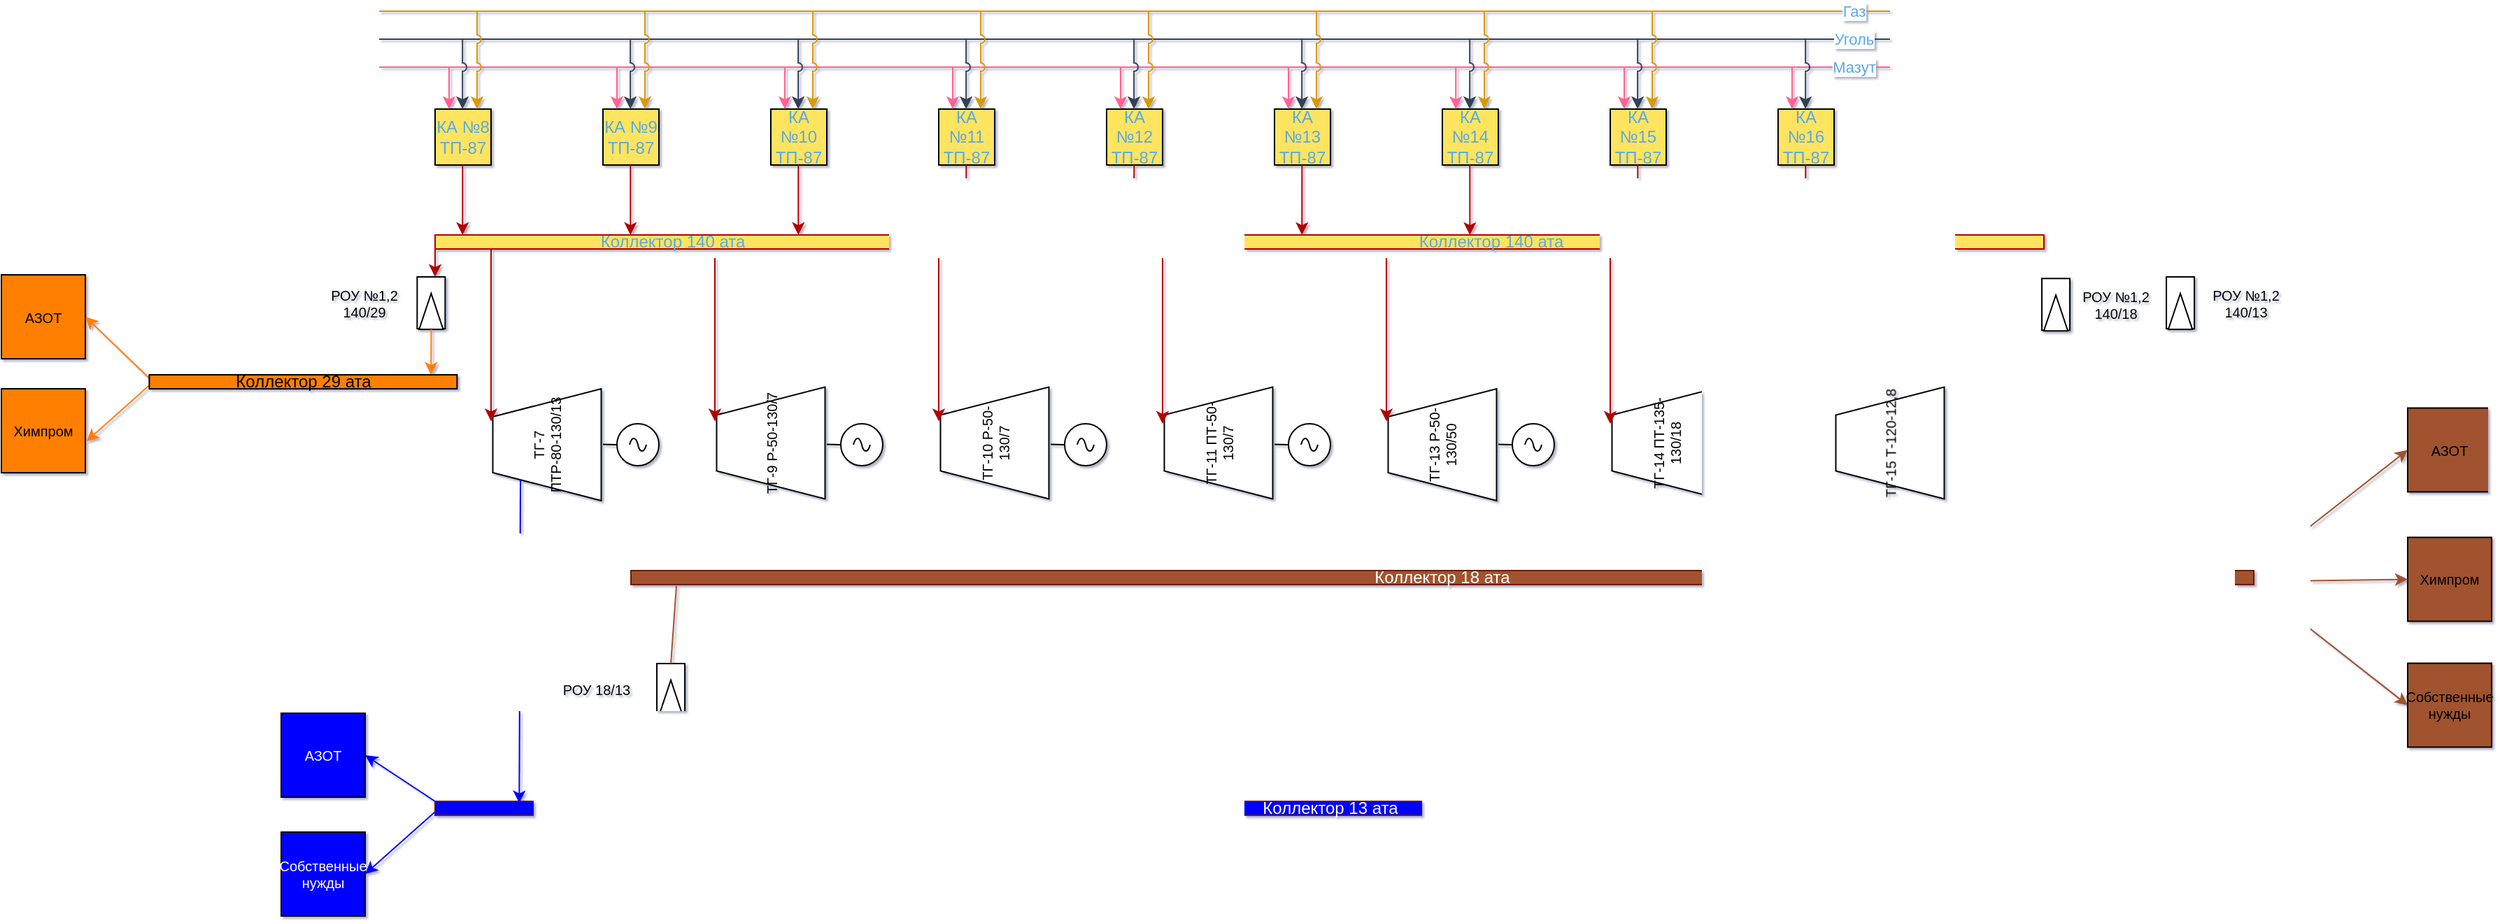 <mxfile version="20.5.3" type="github">
  <diagram name="Турбины" id="c7558073-3199-34d8-9f00-42111426c3f3">
    <mxGraphModel dx="1639" dy="454" grid="1" gridSize="10" guides="1" tooltips="1" connect="1" arrows="1" fold="1" page="1" pageScale="1" pageWidth="826" pageHeight="1169" math="0" shadow="1">
      <root>
        <mxCell id="0" />
        <mxCell id="1" parent="0" />
        <mxCell id="tL17GhLCMj96Ze86oTwv-2" value="КА №8 ТП-87" style="whiteSpace=wrap;html=1;aspect=fixed;rounded=0;fillColor=#FFE45E;strokeColor=#000000;fontColor=#5AA9E6;" parent="1" vertex="1">
          <mxGeometry x="-40" y="80" width="40" height="40" as="geometry" />
        </mxCell>
        <mxCell id="tL17GhLCMj96Ze86oTwv-3" value="КА №9 ТП-87" style="whiteSpace=wrap;html=1;aspect=fixed;rounded=0;fillColor=#FFE45E;strokeColor=#000000;fontColor=#5AA9E6;" parent="1" vertex="1">
          <mxGeometry x="80" y="80" width="40" height="40" as="geometry" />
        </mxCell>
        <mxCell id="tL17GhLCMj96Ze86oTwv-4" value="КА №10 ТП-87" style="whiteSpace=wrap;html=1;aspect=fixed;rounded=0;fillColor=#FFE45E;strokeColor=#000000;fontColor=#5AA9E6;" parent="1" vertex="1">
          <mxGeometry x="200" y="80" width="40" height="40" as="geometry" />
        </mxCell>
        <mxCell id="tL17GhLCMj96Ze86oTwv-5" value="КА №11 ТП-87" style="whiteSpace=wrap;html=1;aspect=fixed;rounded=0;fillColor=#FFE45E;strokeColor=#000000;fontColor=#5AA9E6;" parent="1" vertex="1">
          <mxGeometry x="320" y="80" width="40" height="40" as="geometry" />
        </mxCell>
        <mxCell id="tL17GhLCMj96Ze86oTwv-6" value="КА №12 ТП-87" style="whiteSpace=wrap;html=1;aspect=fixed;rounded=0;fillColor=#FFE45E;strokeColor=#000000;fontColor=#5AA9E6;" parent="1" vertex="1">
          <mxGeometry x="440" y="80" width="40" height="40" as="geometry" />
        </mxCell>
        <mxCell id="tL17GhLCMj96Ze86oTwv-7" value="КА №13 ТП-87" style="whiteSpace=wrap;html=1;aspect=fixed;rounded=0;fillColor=#FFE45E;strokeColor=#000000;fontColor=#5AA9E6;" parent="1" vertex="1">
          <mxGeometry x="560" y="80" width="40" height="40" as="geometry" />
        </mxCell>
        <mxCell id="tL17GhLCMj96Ze86oTwv-8" value="КА №14 ТП-87" style="whiteSpace=wrap;html=1;aspect=fixed;rounded=0;fillColor=#FFE45E;strokeColor=#000000;fontColor=#5AA9E6;" parent="1" vertex="1">
          <mxGeometry x="680" y="80" width="40" height="40" as="geometry" />
        </mxCell>
        <mxCell id="tL17GhLCMj96Ze86oTwv-9" value="КА №15 ТП-87" style="whiteSpace=wrap;html=1;aspect=fixed;rounded=0;fillColor=#FFE45E;strokeColor=#000000;fontColor=#5AA9E6;" parent="1" vertex="1">
          <mxGeometry x="800" y="80" width="40" height="40" as="geometry" />
        </mxCell>
        <mxCell id="tL17GhLCMj96Ze86oTwv-10" value="КА №16 ТП-87" style="whiteSpace=wrap;html=1;aspect=fixed;rounded=0;fillColor=#FFE45E;strokeColor=#000000;fontColor=#5AA9E6;" parent="1" vertex="1">
          <mxGeometry x="920" y="80" width="40" height="40" as="geometry" />
        </mxCell>
        <mxCell id="tL17GhLCMj96Ze86oTwv-11" value="Коллектор 140 ата" style="rounded=0;whiteSpace=wrap;html=1;strokeColor=#B20000;fillColor=#FFE45E;fontColor=#5AA9E6;" parent="1" vertex="1">
          <mxGeometry x="-40" y="170" width="340" height="10" as="geometry" />
        </mxCell>
        <mxCell id="tL17GhLCMj96Ze86oTwv-12" value="Коллектор 140 ата" style="rounded=0;whiteSpace=wrap;html=1;strokeColor=#B20000;fillColor=#FFE45E;fontColor=#5AA9E6;" parent="1" vertex="1">
          <mxGeometry x="320" y="170" width="790" height="10" as="geometry" />
        </mxCell>
        <mxCell id="tL17GhLCMj96Ze86oTwv-13" value="" style="triangle;whiteSpace=wrap;html=1;strokeColor=#B20000;rounded=0;fillColor=#FFE45E;fontColor=#5AA9E6;" parent="1" vertex="1">
          <mxGeometry x="300" y="170" width="10" height="10" as="geometry" />
        </mxCell>
        <mxCell id="tL17GhLCMj96Ze86oTwv-14" value="" style="triangle;whiteSpace=wrap;html=1;rotation=-180;strokeColor=#B20000;rounded=0;fillColor=#FFE45E;fontColor=#5AA9E6;" parent="1" vertex="1">
          <mxGeometry x="310" y="170" width="10" height="10" as="geometry" />
        </mxCell>
        <mxCell id="tL17GhLCMj96Ze86oTwv-17" value="" style="endArrow=classic;html=1;rounded=0;fillColor=#e51400;strokeColor=#B20000;fontColor=#5AA9E6;" parent="1" edge="1">
          <mxGeometry width="50" height="50" relative="1" as="geometry">
            <mxPoint x="-20.34" y="120" as="sourcePoint" />
            <mxPoint x="-20.34" y="170.0" as="targetPoint" />
          </mxGeometry>
        </mxCell>
        <mxCell id="tL17GhLCMj96Ze86oTwv-18" value="" style="endArrow=classic;html=1;rounded=0;strokeColor=#B20000;fontColor=#5AA9E6;fillColor=#e51400;" parent="1" edge="1">
          <mxGeometry width="50" height="50" relative="1" as="geometry">
            <mxPoint x="99.66" y="120" as="sourcePoint" />
            <mxPoint x="99.66" y="170.0" as="targetPoint" />
          </mxGeometry>
        </mxCell>
        <mxCell id="tL17GhLCMj96Ze86oTwv-19" value="" style="endArrow=classic;html=1;rounded=0;fillColor=#e51400;strokeColor=#B20000;fontColor=#5AA9E6;" parent="1" edge="1">
          <mxGeometry width="50" height="50" relative="1" as="geometry">
            <mxPoint x="219.66" y="120" as="sourcePoint" />
            <mxPoint x="219.66" y="170.0" as="targetPoint" />
          </mxGeometry>
        </mxCell>
        <mxCell id="tL17GhLCMj96Ze86oTwv-20" value="" style="endArrow=classic;html=1;rounded=0;strokeColor=#B20000;fontColor=#5AA9E6;fillColor=#e51400;" parent="1" edge="1">
          <mxGeometry width="50" height="50" relative="1" as="geometry">
            <mxPoint x="339.66" y="120" as="sourcePoint" />
            <mxPoint x="339.66" y="170.0" as="targetPoint" />
          </mxGeometry>
        </mxCell>
        <mxCell id="tL17GhLCMj96Ze86oTwv-21" value="" style="endArrow=classic;html=1;rounded=0;strokeColor=#B20000;fontColor=#5AA9E6;fillColor=#e51400;" parent="1" edge="1">
          <mxGeometry width="50" height="50" relative="1" as="geometry">
            <mxPoint x="459.66" y="120" as="sourcePoint" />
            <mxPoint x="459.66" y="170.0" as="targetPoint" />
          </mxGeometry>
        </mxCell>
        <mxCell id="tL17GhLCMj96Ze86oTwv-22" value="" style="endArrow=classic;html=1;rounded=0;fillColor=#e51400;strokeColor=#B20000;fontColor=#5AA9E6;" parent="1" edge="1">
          <mxGeometry width="50" height="50" relative="1" as="geometry">
            <mxPoint x="579.66" y="120" as="sourcePoint" />
            <mxPoint x="579.66" y="170.0" as="targetPoint" />
          </mxGeometry>
        </mxCell>
        <mxCell id="tL17GhLCMj96Ze86oTwv-23" value="" style="endArrow=classic;html=1;rounded=0;strokeColor=#B20000;fontColor=#5AA9E6;fillColor=#e51400;" parent="1" edge="1">
          <mxGeometry width="50" height="50" relative="1" as="geometry">
            <mxPoint x="699.66" y="120" as="sourcePoint" />
            <mxPoint x="699.66" y="170.0" as="targetPoint" />
          </mxGeometry>
        </mxCell>
        <mxCell id="tL17GhLCMj96Ze86oTwv-24" value="" style="endArrow=classic;html=1;rounded=0;strokeColor=#B20000;fontColor=#5AA9E6;fillColor=#e51400;" parent="1" edge="1">
          <mxGeometry width="50" height="50" relative="1" as="geometry">
            <mxPoint x="819.66" y="120" as="sourcePoint" />
            <mxPoint x="819.66" y="170.0" as="targetPoint" />
          </mxGeometry>
        </mxCell>
        <mxCell id="tL17GhLCMj96Ze86oTwv-25" value="" style="endArrow=classic;html=1;rounded=0;strokeColor=#B20000;fontColor=#5AA9E6;fillColor=#e51400;" parent="1" edge="1">
          <mxGeometry width="50" height="50" relative="1" as="geometry">
            <mxPoint x="939.66" y="120" as="sourcePoint" />
            <mxPoint x="939.66" y="170.0" as="targetPoint" />
          </mxGeometry>
        </mxCell>
        <mxCell id="tL17GhLCMj96Ze86oTwv-26" value="" style="endArrow=none;html=1;rounded=0;strokeColor=#FF6392;fillColor=#FFE45E;fontColor=#5AA9E6;" parent="1" edge="1">
          <mxGeometry width="50" height="50" relative="1" as="geometry">
            <mxPoint x="-80" y="50" as="sourcePoint" />
            <mxPoint x="1000" y="50" as="targetPoint" />
          </mxGeometry>
        </mxCell>
        <mxCell id="tL17GhLCMj96Ze86oTwv-27" value="Мазут" style="edgeLabel;html=1;align=center;verticalAlign=middle;resizable=0;points=[];rounded=0;fontColor=#5AA9E6;" parent="tL17GhLCMj96Ze86oTwv-26" vertex="1" connectable="0">
          <mxGeometry x="0.897" relative="1" as="geometry">
            <mxPoint x="29" as="offset" />
          </mxGeometry>
        </mxCell>
        <mxCell id="tL17GhLCMj96Ze86oTwv-29" value="" style="endArrow=none;html=1;rounded=0;strokeColor=#314354;fillColor=#647687;fontColor=#5AA9E6;" parent="1" edge="1">
          <mxGeometry width="50" height="50" relative="1" as="geometry">
            <mxPoint x="-80" y="30" as="sourcePoint" />
            <mxPoint x="1000" y="30" as="targetPoint" />
          </mxGeometry>
        </mxCell>
        <mxCell id="tL17GhLCMj96Ze86oTwv-30" value="Уголь" style="edgeLabel;html=1;align=center;verticalAlign=middle;resizable=0;points=[];rounded=0;fontColor=#5AA9E6;" parent="tL17GhLCMj96Ze86oTwv-29" vertex="1" connectable="0">
          <mxGeometry x="0.897" relative="1" as="geometry">
            <mxPoint x="29" as="offset" />
          </mxGeometry>
        </mxCell>
        <mxCell id="tL17GhLCMj96Ze86oTwv-31" value="" style="endArrow=none;html=1;rounded=0;strokeColor=#D79B00;fillColor=#ffe6cc;fontColor=#5AA9E6;" parent="1" edge="1">
          <mxGeometry width="50" height="50" relative="1" as="geometry">
            <mxPoint x="-80" y="10" as="sourcePoint" />
            <mxPoint x="1000" y="10" as="targetPoint" />
          </mxGeometry>
        </mxCell>
        <mxCell id="tL17GhLCMj96Ze86oTwv-32" value="Газ" style="edgeLabel;html=1;align=center;verticalAlign=middle;resizable=0;points=[];rounded=0;fontColor=#5AA9E6;" parent="tL17GhLCMj96Ze86oTwv-31" vertex="1" connectable="0">
          <mxGeometry x="0.897" relative="1" as="geometry">
            <mxPoint x="29" as="offset" />
          </mxGeometry>
        </mxCell>
        <mxCell id="tL17GhLCMj96Ze86oTwv-34" value="" style="endArrow=classic;html=1;rounded=0;strokeColor=#FF6392;fontColor=#5AA9E6;fillColor=#FFE45E;" parent="1" edge="1">
          <mxGeometry width="50" height="50" relative="1" as="geometry">
            <mxPoint x="-30" y="50" as="sourcePoint" />
            <mxPoint x="-30" y="80" as="targetPoint" />
          </mxGeometry>
        </mxCell>
        <mxCell id="tL17GhLCMj96Ze86oTwv-35" value="" style="endArrow=classic;html=1;rounded=0;strokeColor=#FF6392;fontColor=#5AA9E6;fillColor=#FFE45E;" parent="1" edge="1">
          <mxGeometry width="50" height="50" relative="1" as="geometry">
            <mxPoint x="90" y="50" as="sourcePoint" />
            <mxPoint x="90" y="80" as="targetPoint" />
          </mxGeometry>
        </mxCell>
        <mxCell id="tL17GhLCMj96Ze86oTwv-36" value="" style="endArrow=classic;html=1;rounded=0;strokeColor=#FF6392;fontColor=#5AA9E6;fillColor=#FFE45E;" parent="1" edge="1">
          <mxGeometry width="50" height="50" relative="1" as="geometry">
            <mxPoint x="210" y="50" as="sourcePoint" />
            <mxPoint x="210" y="80" as="targetPoint" />
          </mxGeometry>
        </mxCell>
        <mxCell id="tL17GhLCMj96Ze86oTwv-37" value="" style="endArrow=classic;html=1;rounded=0;strokeColor=#FF6392;fontColor=#5AA9E6;fillColor=#FFE45E;" parent="1" edge="1">
          <mxGeometry width="50" height="50" relative="1" as="geometry">
            <mxPoint x="330" y="50" as="sourcePoint" />
            <mxPoint x="330" y="80" as="targetPoint" />
          </mxGeometry>
        </mxCell>
        <mxCell id="tL17GhLCMj96Ze86oTwv-38" value="" style="endArrow=classic;html=1;rounded=0;strokeColor=#FF6392;fontColor=#5AA9E6;fillColor=#FFE45E;" parent="1" edge="1">
          <mxGeometry width="50" height="50" relative="1" as="geometry">
            <mxPoint x="450" y="50" as="sourcePoint" />
            <mxPoint x="450" y="80" as="targetPoint" />
          </mxGeometry>
        </mxCell>
        <mxCell id="tL17GhLCMj96Ze86oTwv-39" value="" style="endArrow=classic;html=1;rounded=0;strokeColor=#FF6392;fontColor=#5AA9E6;fillColor=#FFE45E;" parent="1" edge="1">
          <mxGeometry width="50" height="50" relative="1" as="geometry">
            <mxPoint x="570" y="50" as="sourcePoint" />
            <mxPoint x="570" y="80" as="targetPoint" />
          </mxGeometry>
        </mxCell>
        <mxCell id="tL17GhLCMj96Ze86oTwv-40" value="" style="endArrow=classic;html=1;rounded=0;strokeColor=#FF6392;fontColor=#5AA9E6;fillColor=#FFE45E;" parent="1" edge="1">
          <mxGeometry width="50" height="50" relative="1" as="geometry">
            <mxPoint x="689.58" y="50" as="sourcePoint" />
            <mxPoint x="689.58" y="80" as="targetPoint" />
          </mxGeometry>
        </mxCell>
        <mxCell id="tL17GhLCMj96Ze86oTwv-41" value="" style="endArrow=classic;html=1;rounded=0;strokeColor=#FF6392;fontColor=#5AA9E6;fillColor=#FFE45E;" parent="1" edge="1">
          <mxGeometry width="50" height="50" relative="1" as="geometry">
            <mxPoint x="810" y="50" as="sourcePoint" />
            <mxPoint x="810" y="80" as="targetPoint" />
          </mxGeometry>
        </mxCell>
        <mxCell id="tL17GhLCMj96Ze86oTwv-42" value="" style="endArrow=classic;html=1;rounded=0;strokeColor=#FF6392;fontColor=#5AA9E6;fillColor=#FFE45E;" parent="1" edge="1">
          <mxGeometry width="50" height="50" relative="1" as="geometry">
            <mxPoint x="930" y="50" as="sourcePoint" />
            <mxPoint x="930" y="80" as="targetPoint" />
          </mxGeometry>
        </mxCell>
        <mxCell id="tL17GhLCMj96Ze86oTwv-43" value="" style="endArrow=classic;html=1;rounded=0;strokeColor=#314354;fontColor=#5AA9E6;fillColor=#FFE45E;shadow=0;jumpStyle=arc;" parent="1" edge="1">
          <mxGeometry width="50" height="50" relative="1" as="geometry">
            <mxPoint x="-20.42" y="30" as="sourcePoint" />
            <mxPoint x="-20.42" y="80" as="targetPoint" />
          </mxGeometry>
        </mxCell>
        <mxCell id="tL17GhLCMj96Ze86oTwv-44" value="" style="endArrow=classic;html=1;rounded=0;strokeColor=#314354;fontColor=#5AA9E6;fillColor=#FFE45E;jumpStyle=arc;" parent="1" edge="1">
          <mxGeometry width="50" height="50" relative="1" as="geometry">
            <mxPoint x="99.58" y="30" as="sourcePoint" />
            <mxPoint x="99.58" y="80" as="targetPoint" />
          </mxGeometry>
        </mxCell>
        <mxCell id="tL17GhLCMj96Ze86oTwv-45" value="" style="endArrow=classic;html=1;rounded=0;strokeColor=#314354;fontColor=#5AA9E6;fillColor=#FFE45E;jumpStyle=arc;" parent="1" edge="1">
          <mxGeometry width="50" height="50" relative="1" as="geometry">
            <mxPoint x="219.58" y="30" as="sourcePoint" />
            <mxPoint x="219.58" y="80" as="targetPoint" />
          </mxGeometry>
        </mxCell>
        <mxCell id="tL17GhLCMj96Ze86oTwv-46" value="" style="endArrow=classic;html=1;rounded=0;strokeColor=#314354;fontColor=#5AA9E6;fillColor=#FFE45E;jumpStyle=arc;" parent="1" edge="1">
          <mxGeometry width="50" height="50" relative="1" as="geometry">
            <mxPoint x="339.58" y="30" as="sourcePoint" />
            <mxPoint x="339.58" y="80" as="targetPoint" />
          </mxGeometry>
        </mxCell>
        <mxCell id="tL17GhLCMj96Ze86oTwv-47" value="" style="endArrow=classic;html=1;rounded=0;strokeColor=#314354;fontColor=#5AA9E6;fillColor=#FFE45E;jumpStyle=arc;" parent="1" edge="1">
          <mxGeometry width="50" height="50" relative="1" as="geometry">
            <mxPoint x="459.58" y="30" as="sourcePoint" />
            <mxPoint x="459.58" y="80" as="targetPoint" />
          </mxGeometry>
        </mxCell>
        <mxCell id="tL17GhLCMj96Ze86oTwv-48" value="" style="endArrow=classic;html=1;rounded=0;strokeColor=#314354;fontColor=#5AA9E6;fillColor=#FFE45E;jumpStyle=arc;" parent="1" edge="1">
          <mxGeometry width="50" height="50" relative="1" as="geometry">
            <mxPoint x="579.58" y="30" as="sourcePoint" />
            <mxPoint x="579.58" y="80" as="targetPoint" />
          </mxGeometry>
        </mxCell>
        <mxCell id="tL17GhLCMj96Ze86oTwv-49" value="" style="endArrow=classic;html=1;rounded=0;strokeColor=#314354;fontColor=#5AA9E6;fillColor=#FFE45E;jumpStyle=arc;" parent="1" edge="1">
          <mxGeometry width="50" height="50" relative="1" as="geometry">
            <mxPoint x="699.58" y="30" as="sourcePoint" />
            <mxPoint x="699.58" y="80" as="targetPoint" />
          </mxGeometry>
        </mxCell>
        <mxCell id="tL17GhLCMj96Ze86oTwv-50" value="" style="endArrow=classic;html=1;rounded=0;strokeColor=#314354;fontColor=#5AA9E6;fillColor=#FFE45E;jumpStyle=arc;" parent="1" edge="1">
          <mxGeometry width="50" height="50" relative="1" as="geometry">
            <mxPoint x="819.58" y="30" as="sourcePoint" />
            <mxPoint x="819.58" y="80" as="targetPoint" />
          </mxGeometry>
        </mxCell>
        <mxCell id="tL17GhLCMj96Ze86oTwv-51" value="" style="endArrow=classic;html=1;rounded=0;strokeColor=#314354;fontColor=#5AA9E6;fillColor=#FFE45E;jumpStyle=arc;" parent="1" edge="1">
          <mxGeometry width="50" height="50" relative="1" as="geometry">
            <mxPoint x="939.58" y="30" as="sourcePoint" />
            <mxPoint x="939.58" y="80" as="targetPoint" />
          </mxGeometry>
        </mxCell>
        <mxCell id="tL17GhLCMj96Ze86oTwv-52" value="" style="endArrow=classic;html=1;rounded=0;strokeColor=#D79B00;fontColor=#5AA9E6;fillColor=#FFE45E;jumpStyle=arc;" parent="1" edge="1">
          <mxGeometry width="50" height="50" relative="1" as="geometry">
            <mxPoint x="-10" y="10" as="sourcePoint" />
            <mxPoint x="-10.0" y="80" as="targetPoint" />
          </mxGeometry>
        </mxCell>
        <mxCell id="tL17GhLCMj96Ze86oTwv-53" value="" style="endArrow=classic;html=1;rounded=0;strokeColor=#D79B00;fontColor=#5AA9E6;fillColor=#FFE45E;jumpStyle=arc;" parent="1" edge="1">
          <mxGeometry width="50" height="50" relative="1" as="geometry">
            <mxPoint x="110" y="10" as="sourcePoint" />
            <mxPoint x="110" y="80" as="targetPoint" />
          </mxGeometry>
        </mxCell>
        <mxCell id="tL17GhLCMj96Ze86oTwv-54" value="" style="endArrow=classic;html=1;rounded=0;strokeColor=#D79B00;fontColor=#5AA9E6;fillColor=#FFE45E;jumpStyle=arc;" parent="1" edge="1">
          <mxGeometry width="50" height="50" relative="1" as="geometry">
            <mxPoint x="230" y="10" as="sourcePoint" />
            <mxPoint x="230" y="80" as="targetPoint" />
          </mxGeometry>
        </mxCell>
        <mxCell id="tL17GhLCMj96Ze86oTwv-55" value="" style="endArrow=classic;html=1;rounded=0;strokeColor=#D79B00;fontColor=#5AA9E6;fillColor=#FFE45E;jumpStyle=arc;" parent="1" edge="1">
          <mxGeometry width="50" height="50" relative="1" as="geometry">
            <mxPoint x="350" y="10" as="sourcePoint" />
            <mxPoint x="350" y="80" as="targetPoint" />
          </mxGeometry>
        </mxCell>
        <mxCell id="tL17GhLCMj96Ze86oTwv-56" value="" style="endArrow=classic;html=1;rounded=0;strokeColor=#D79B00;fontColor=#5AA9E6;fillColor=#FFE45E;jumpStyle=arc;" parent="1" edge="1">
          <mxGeometry width="50" height="50" relative="1" as="geometry">
            <mxPoint x="470" y="10" as="sourcePoint" />
            <mxPoint x="470" y="80" as="targetPoint" />
          </mxGeometry>
        </mxCell>
        <mxCell id="tL17GhLCMj96Ze86oTwv-57" value="" style="endArrow=classic;html=1;rounded=0;strokeColor=#D79B00;fontColor=#5AA9E6;fillColor=#FFE45E;jumpStyle=arc;" parent="1" edge="1">
          <mxGeometry width="50" height="50" relative="1" as="geometry">
            <mxPoint x="590" y="10" as="sourcePoint" />
            <mxPoint x="590" y="80" as="targetPoint" />
          </mxGeometry>
        </mxCell>
        <mxCell id="tL17GhLCMj96Ze86oTwv-58" value="" style="endArrow=classic;html=1;rounded=0;strokeColor=#D79B00;fontColor=#5AA9E6;fillColor=#FFE45E;jumpStyle=arc;" parent="1" edge="1">
          <mxGeometry width="50" height="50" relative="1" as="geometry">
            <mxPoint x="710" y="10" as="sourcePoint" />
            <mxPoint x="710" y="80" as="targetPoint" />
          </mxGeometry>
        </mxCell>
        <mxCell id="tL17GhLCMj96Ze86oTwv-59" value="" style="endArrow=classic;html=1;rounded=0;strokeColor=#D79B00;fontColor=#5AA9E6;fillColor=#FFE45E;jumpStyle=arc;" parent="1" edge="1">
          <mxGeometry width="50" height="50" relative="1" as="geometry">
            <mxPoint x="830" y="10" as="sourcePoint" />
            <mxPoint x="830" y="80" as="targetPoint" />
          </mxGeometry>
        </mxCell>
        <mxCell id="tL17GhLCMj96Ze86oTwv-68" value="" style="rounded=0;whiteSpace=wrap;html=1;strokeColor=#000000;fontColor=#5AA9E6;fillColor=#FFFFFF;rotation=-90;" parent="1" vertex="1">
          <mxGeometry x="-61.33" y="208.52" width="37.04" height="20" as="geometry" />
        </mxCell>
        <mxCell id="tL17GhLCMj96Ze86oTwv-69" value="" style="triangle;whiteSpace=wrap;html=1;strokeColor=#000000;fontColor=#5AA9E6;fillColor=#FFFFFF;rotation=-90;" parent="1" vertex="1">
          <mxGeometry x="-55.62" y="216.09" width="25.62" height="17.18" as="geometry" />
        </mxCell>
        <mxCell id="tL17GhLCMj96Ze86oTwv-70" value="РОУ №1,2&lt;br style=&quot;font-size: 10px;&quot;&gt;140/29" style="text;html=1;align=center;verticalAlign=middle;resizable=0;points=[];autosize=1;strokeColor=none;fillColor=none;fontColor=#000000;fontSize=10;" parent="1" vertex="1">
          <mxGeometry x="-125.62" y="198.52" width="70" height="40" as="geometry" />
        </mxCell>
        <mxCell id="tL17GhLCMj96Ze86oTwv-73" value="" style="endArrow=classic;html=1;rounded=0;shadow=0;strokeColor=#FF8000;fontSize=10;fontColor=#000000;fillColor=#FFE45E;jumpStyle=arc;exitX=0;exitY=0.5;exitDx=0;exitDy=0;" parent="1" source="tL17GhLCMj96Ze86oTwv-69" edge="1">
          <mxGeometry width="50" height="50" relative="1" as="geometry">
            <mxPoint x="-42.66" y="240" as="sourcePoint" />
            <mxPoint x="-42.85" y="270" as="targetPoint" />
          </mxGeometry>
        </mxCell>
        <mxCell id="tL17GhLCMj96Ze86oTwv-150" style="edgeStyle=none;rounded=0;jumpStyle=arc;jumpSize=6;orthogonalLoop=1;jettySize=auto;html=1;exitX=0;exitY=0.25;exitDx=0;exitDy=0;entryX=1;entryY=0.5;entryDx=0;entryDy=0;shadow=0;strokeColor=#FF8000;strokeWidth=1;fontSize=10;fontColor=#000000;endSize=6;fillColor=#FFE45E;" parent="1" source="tL17GhLCMj96Ze86oTwv-74" target="tL17GhLCMj96Ze86oTwv-81" edge="1">
          <mxGeometry relative="1" as="geometry" />
        </mxCell>
        <mxCell id="tL17GhLCMj96Ze86oTwv-151" style="edgeStyle=none;rounded=0;jumpStyle=arc;jumpSize=6;orthogonalLoop=1;jettySize=auto;html=1;exitX=0;exitY=0.75;exitDx=0;exitDy=0;entryX=1.013;entryY=0.627;entryDx=0;entryDy=0;entryPerimeter=0;shadow=0;strokeColor=#FF8000;strokeWidth=1;fontSize=10;fontColor=#000000;endSize=6;fillColor=#FFE45E;" parent="1" source="tL17GhLCMj96Ze86oTwv-74" target="tL17GhLCMj96Ze86oTwv-82" edge="1">
          <mxGeometry relative="1" as="geometry" />
        </mxCell>
        <mxCell id="tL17GhLCMj96Ze86oTwv-74" value="Коллектор 29 ата" style="rounded=0;whiteSpace=wrap;html=1;strokeColor=#000000;fillColor=#FF8000;fontColor=#000000;" parent="1" vertex="1">
          <mxGeometry x="-244.29" y="270" width="220" height="10" as="geometry" />
        </mxCell>
        <mxCell id="tL17GhLCMj96Ze86oTwv-81" value="АЗОТ" style="whiteSpace=wrap;html=1;aspect=fixed;strokeColor=#000000;fontSize=10;fontColor=#000000;fillColor=#FF8000;" parent="1" vertex="1">
          <mxGeometry x="-350" y="198.52" width="60" height="60" as="geometry" />
        </mxCell>
        <mxCell id="tL17GhLCMj96Ze86oTwv-82" value="Химпром" style="whiteSpace=wrap;html=1;aspect=fixed;strokeColor=#000000;fontSize=10;fontColor=#000000;fillColor=#FF8000;" parent="1" vertex="1">
          <mxGeometry x="-350" y="280" width="60" height="60" as="geometry" />
        </mxCell>
        <mxCell id="tL17GhLCMj96Ze86oTwv-92" value="" style="rounded=0;whiteSpace=wrap;html=1;strokeColor=#000000;fontColor=#5AA9E6;fillColor=#FFFFFF;rotation=-90;" parent="1" vertex="1">
          <mxGeometry x="1189" y="208.52" width="37.04" height="20" as="geometry" />
        </mxCell>
        <mxCell id="tL17GhLCMj96Ze86oTwv-93" value="" style="triangle;whiteSpace=wrap;html=1;strokeColor=#000000;fontColor=#5AA9E6;fillColor=#FFFFFF;rotation=-90;" parent="1" vertex="1">
          <mxGeometry x="1194.71" y="216.09" width="25.62" height="17.18" as="geometry" />
        </mxCell>
        <mxCell id="tL17GhLCMj96Ze86oTwv-94" value="РОУ №1,2&lt;br style=&quot;font-size: 10px;&quot;&gt;140/13" style="text;html=1;align=center;verticalAlign=middle;resizable=0;points=[];autosize=1;strokeColor=none;fillColor=none;fontColor=#000000;fontSize=10;" parent="1" vertex="1">
          <mxGeometry x="1219" y="198.52" width="70" height="40" as="geometry" />
        </mxCell>
        <mxCell id="tL17GhLCMj96Ze86oTwv-95" value="" style="rounded=0;whiteSpace=wrap;html=1;strokeColor=#000000;fontColor=#5AA9E6;fillColor=#FFFFFF;rotation=-90;" parent="1" vertex="1">
          <mxGeometry x="1100" y="209.67" width="37.04" height="20" as="geometry" />
        </mxCell>
        <mxCell id="tL17GhLCMj96Ze86oTwv-96" value="" style="triangle;whiteSpace=wrap;html=1;strokeColor=#000000;fontColor=#5AA9E6;fillColor=#FFFFFF;rotation=-90;" parent="1" vertex="1">
          <mxGeometry x="1105.71" y="217.24" width="25.62" height="17.18" as="geometry" />
        </mxCell>
        <mxCell id="tL17GhLCMj96Ze86oTwv-97" value="РОУ №1,2&lt;br style=&quot;font-size: 10px;&quot;&gt;140/18" style="text;html=1;align=center;verticalAlign=middle;resizable=0;points=[];autosize=1;strokeColor=none;fillColor=none;fontColor=#000000;fontSize=10;" parent="1" vertex="1">
          <mxGeometry x="1125.71" y="199.67" width="70" height="40" as="geometry" />
        </mxCell>
        <mxCell id="tL17GhLCMj96Ze86oTwv-114" value="ТГ-15 Т-120-12,8" style="shape=trapezoid;perimeter=trapezoidPerimeter;whiteSpace=wrap;html=1;fixedSize=1;strokeColor=#000000;fontSize=10;fontColor=#000000;fillColor=#FFFFFF;rotation=-90;" parent="1" vertex="1">
          <mxGeometry x="960" y="280" width="80" height="77.5" as="geometry" />
        </mxCell>
        <mxCell id="tL17GhLCMj96Ze86oTwv-117" value="ТГ-7&lt;br style=&quot;font-size: 10px;&quot;&gt;ПТР-80-130/13" style="shape=trapezoid;perimeter=trapezoidPerimeter;fixedSize=1;strokeColor=#000000;fontSize=10;fontColor=#000000;fillColor=#FFFFFF;rotation=-90;labelPosition=center;verticalLabelPosition=middle;align=center;verticalAlign=middle;direction=east;labelBackgroundColor=none;labelBorderColor=none;whiteSpace=wrap;html=1;horizontal=1;" parent="1" vertex="1">
          <mxGeometry y="281.25" width="80" height="77.5" as="geometry" />
        </mxCell>
        <mxCell id="tL17GhLCMj96Ze86oTwv-118" value="ТГ-9 Р-50-130/7" style="shape=trapezoid;perimeter=trapezoidPerimeter;whiteSpace=wrap;html=1;fixedSize=1;strokeColor=#000000;fontSize=10;fontColor=#000000;fillColor=#FFFFFF;rotation=-90;" parent="1" vertex="1">
          <mxGeometry x="160" y="280" width="80" height="77.5" as="geometry" />
        </mxCell>
        <mxCell id="tL17GhLCMj96Ze86oTwv-119" value="ТГ-10 Р-50-130/7" style="shape=trapezoid;perimeter=trapezoidPerimeter;whiteSpace=wrap;html=1;fixedSize=1;strokeColor=#000000;fontSize=10;fontColor=#000000;fillColor=#FFFFFF;rotation=-90;" parent="1" vertex="1">
          <mxGeometry x="320" y="280" width="80" height="77.5" as="geometry" />
        </mxCell>
        <mxCell id="tL17GhLCMj96Ze86oTwv-120" value="ТГ-11 ПТ-50-130/7" style="shape=trapezoid;perimeter=trapezoidPerimeter;whiteSpace=wrap;html=1;fixedSize=1;strokeColor=#000000;fontSize=10;fontColor=#000000;fillColor=#FFFFFF;rotation=-90;" parent="1" vertex="1">
          <mxGeometry x="480" y="280" width="80" height="77.5" as="geometry" />
        </mxCell>
        <mxCell id="tL17GhLCMj96Ze86oTwv-121" value="ТГ-13 Р-50-130/50" style="shape=trapezoid;perimeter=trapezoidPerimeter;whiteSpace=wrap;html=1;fixedSize=1;strokeColor=#000000;fontSize=10;fontColor=#000000;fillColor=#FFFFFF;rotation=-90;" parent="1" vertex="1">
          <mxGeometry x="640" y="281.25" width="80" height="77.5" as="geometry" />
        </mxCell>
        <mxCell id="tL17GhLCMj96Ze86oTwv-122" value="ТГ-14 ПТ-135-130/18" style="shape=trapezoid;perimeter=trapezoidPerimeter;whiteSpace=wrap;html=1;fixedSize=1;strokeColor=#000000;fontSize=10;fontColor=#000000;fillColor=#FFFFFF;rotation=-90;" parent="1" vertex="1">
          <mxGeometry x="800" y="280" width="80" height="77.5" as="geometry" />
        </mxCell>
        <mxCell id="tL17GhLCMj96Ze86oTwv-124" value="" style="endArrow=none;html=1;rounded=0;shadow=0;strokeColor=#000000;strokeWidth=1;fontSize=10;fontColor=#000000;endSize=6;fillColor=#FFE45E;jumpStyle=arc;jumpSize=6;" parent="1" edge="1">
          <mxGeometry width="50" height="50" relative="1" as="geometry">
            <mxPoint x="80" y="319.76" as="sourcePoint" />
            <mxPoint x="90" y="320" as="targetPoint" />
          </mxGeometry>
        </mxCell>
        <mxCell id="tL17GhLCMj96Ze86oTwv-125" value="" style="pointerEvents=1;verticalLabelPosition=bottom;shadow=0;dashed=0;align=center;html=1;verticalAlign=top;shape=mxgraph.electrical.signal_sources.source;aspect=fixed;points=[[0.5,0,0],[1,0.5,0],[0.5,1,0],[0,0.5,0]];elSignalType=ac;strokeColor=#000000;fontSize=10;fontColor=#000000;fillColor=#FFFFFF;" parent="1" vertex="1">
          <mxGeometry x="90" y="305" width="30" height="30" as="geometry" />
        </mxCell>
        <mxCell id="tL17GhLCMj96Ze86oTwv-126" value="" style="endArrow=none;html=1;rounded=0;shadow=0;strokeColor=#000000;strokeWidth=1;fontSize=10;fontColor=#000000;endSize=6;fillColor=#FFE45E;jumpStyle=arc;jumpSize=6;" parent="1" edge="1">
          <mxGeometry width="50" height="50" relative="1" as="geometry">
            <mxPoint x="240" y="319.76" as="sourcePoint" />
            <mxPoint x="250" y="320" as="targetPoint" />
          </mxGeometry>
        </mxCell>
        <mxCell id="tL17GhLCMj96Ze86oTwv-127" value="" style="pointerEvents=1;verticalLabelPosition=bottom;shadow=0;dashed=0;align=center;html=1;verticalAlign=top;shape=mxgraph.electrical.signal_sources.source;aspect=fixed;points=[[0.5,0,0],[1,0.5,0],[0.5,1,0],[0,0.5,0]];elSignalType=ac;strokeColor=#000000;fontSize=10;fontColor=#000000;fillColor=#FFFFFF;" parent="1" vertex="1">
          <mxGeometry x="250" y="305" width="30" height="30" as="geometry" />
        </mxCell>
        <mxCell id="tL17GhLCMj96Ze86oTwv-128" value="" style="endArrow=none;html=1;rounded=0;shadow=0;strokeColor=#000000;strokeWidth=1;fontSize=10;fontColor=#000000;endSize=6;fillColor=#FFE45E;jumpStyle=arc;jumpSize=6;" parent="1" edge="1">
          <mxGeometry width="50" height="50" relative="1" as="geometry">
            <mxPoint x="400" y="319.76" as="sourcePoint" />
            <mxPoint x="410" y="320" as="targetPoint" />
          </mxGeometry>
        </mxCell>
        <mxCell id="tL17GhLCMj96Ze86oTwv-129" value="" style="pointerEvents=1;verticalLabelPosition=bottom;shadow=0;dashed=0;align=center;html=1;verticalAlign=top;shape=mxgraph.electrical.signal_sources.source;aspect=fixed;points=[[0.5,0,0],[1,0.5,0],[0.5,1,0],[0,0.5,0]];elSignalType=ac;strokeColor=#000000;fontSize=10;fontColor=#000000;fillColor=#FFFFFF;" parent="1" vertex="1">
          <mxGeometry x="410" y="305" width="30" height="30" as="geometry" />
        </mxCell>
        <mxCell id="tL17GhLCMj96Ze86oTwv-130" value="" style="endArrow=none;html=1;rounded=0;shadow=0;strokeColor=#000000;strokeWidth=1;fontSize=10;fontColor=#000000;endSize=6;fillColor=#FFE45E;jumpStyle=arc;jumpSize=6;" parent="1" edge="1">
          <mxGeometry width="50" height="50" relative="1" as="geometry">
            <mxPoint x="560" y="319.76" as="sourcePoint" />
            <mxPoint x="570" y="320" as="targetPoint" />
          </mxGeometry>
        </mxCell>
        <mxCell id="tL17GhLCMj96Ze86oTwv-131" value="" style="pointerEvents=1;verticalLabelPosition=bottom;shadow=0;dashed=0;align=center;html=1;verticalAlign=top;shape=mxgraph.electrical.signal_sources.source;aspect=fixed;points=[[0.5,0,0],[1,0.5,0],[0.5,1,0],[0,0.5,0]];elSignalType=ac;strokeColor=#000000;fontSize=10;fontColor=#000000;fillColor=#FFFFFF;" parent="1" vertex="1">
          <mxGeometry x="570" y="305" width="30" height="30" as="geometry" />
        </mxCell>
        <mxCell id="tL17GhLCMj96Ze86oTwv-132" value="" style="endArrow=none;html=1;rounded=0;shadow=0;strokeColor=#000000;strokeWidth=1;fontSize=10;fontColor=#000000;endSize=6;fillColor=#FFE45E;jumpStyle=arc;jumpSize=6;" parent="1" edge="1">
          <mxGeometry width="50" height="50" relative="1" as="geometry">
            <mxPoint x="720" y="319.76" as="sourcePoint" />
            <mxPoint x="730" y="320" as="targetPoint" />
          </mxGeometry>
        </mxCell>
        <mxCell id="tL17GhLCMj96Ze86oTwv-133" value="" style="pointerEvents=1;verticalLabelPosition=bottom;shadow=0;dashed=0;align=center;html=1;verticalAlign=top;shape=mxgraph.electrical.signal_sources.source;aspect=fixed;points=[[0.5,0,0],[1,0.5,0],[0.5,1,0],[0,0.5,0]];elSignalType=ac;strokeColor=#000000;fontSize=10;fontColor=#000000;fillColor=#FFFFFF;" parent="1" vertex="1">
          <mxGeometry x="730" y="305" width="30" height="30" as="geometry" />
        </mxCell>
        <mxCell id="tL17GhLCMj96Ze86oTwv-138" value="" style="endArrow=none;html=1;rounded=0;shadow=0;strokeColor=#000000;strokeWidth=1;fontSize=10;fontColor=#000000;endSize=6;fillColor=#FFE45E;jumpStyle=arc;jumpSize=6;" parent="1" edge="1">
          <mxGeometry width="50" height="50" relative="1" as="geometry">
            <mxPoint x="880" y="319.76" as="sourcePoint" />
            <mxPoint x="890" y="320" as="targetPoint" />
          </mxGeometry>
        </mxCell>
        <mxCell id="tL17GhLCMj96Ze86oTwv-139" value="" style="pointerEvents=1;verticalLabelPosition=bottom;shadow=0;dashed=0;align=center;html=1;verticalAlign=top;shape=mxgraph.electrical.signal_sources.source;aspect=fixed;points=[[0.5,0,0],[1,0.5,0],[0.5,1,0],[0,0.5,0]];elSignalType=ac;strokeColor=#000000;fontSize=10;fontColor=#000000;fillColor=#FFFFFF;" parent="1" vertex="1">
          <mxGeometry x="890" y="305" width="30" height="30" as="geometry" />
        </mxCell>
        <mxCell id="tL17GhLCMj96Ze86oTwv-140" value="" style="endArrow=none;html=1;rounded=0;shadow=0;strokeColor=#000000;strokeWidth=1;fontSize=10;fontColor=#000000;endSize=6;fillColor=#FFE45E;jumpStyle=arc;jumpSize=6;" parent="1" edge="1">
          <mxGeometry width="50" height="50" relative="1" as="geometry">
            <mxPoint x="1040" y="319.76" as="sourcePoint" />
            <mxPoint x="1050" y="320" as="targetPoint" />
          </mxGeometry>
        </mxCell>
        <mxCell id="tL17GhLCMj96Ze86oTwv-141" value="" style="pointerEvents=1;verticalLabelPosition=bottom;shadow=0;dashed=0;align=center;html=1;verticalAlign=top;shape=mxgraph.electrical.signal_sources.source;aspect=fixed;points=[[0.5,0,0],[1,0.5,0],[0.5,1,0],[0,0.5,0]];elSignalType=ac;strokeColor=#000000;fontSize=10;fontColor=#000000;fillColor=#FFFFFF;" parent="1" vertex="1">
          <mxGeometry x="1050" y="305" width="30" height="30" as="geometry" />
        </mxCell>
        <mxCell id="tL17GhLCMj96Ze86oTwv-142" value="" style="endArrow=classic;html=1;rounded=0;shadow=0;strokeColor=#B20000;strokeWidth=1;fontSize=10;fontColor=#000000;endSize=6;fillColor=#FFE45E;jumpStyle=arc;jumpSize=6;" parent="1" edge="1">
          <mxGeometry width="50" height="50" relative="1" as="geometry">
            <mxPoint y="180" as="sourcePoint" />
            <mxPoint y="303.2" as="targetPoint" />
          </mxGeometry>
        </mxCell>
        <mxCell id="tL17GhLCMj96Ze86oTwv-143" value="" style="endArrow=classic;html=1;rounded=0;shadow=0;strokeColor=#B20000;strokeWidth=1;fontSize=10;fontColor=#000000;endSize=6;fillColor=#FFE45E;jumpStyle=arc;jumpSize=6;" parent="1" edge="1">
          <mxGeometry width="50" height="50" relative="1" as="geometry">
            <mxPoint x="160" y="180" as="sourcePoint" />
            <mxPoint x="160" y="303.2" as="targetPoint" />
          </mxGeometry>
        </mxCell>
        <mxCell id="tL17GhLCMj96Ze86oTwv-144" value="" style="endArrow=classic;html=1;rounded=0;shadow=0;strokeColor=#B20000;strokeWidth=1;fontSize=10;fontColor=#000000;endSize=6;fillColor=#FFE45E;jumpStyle=arc;jumpSize=6;" parent="1" edge="1">
          <mxGeometry width="50" height="50" relative="1" as="geometry">
            <mxPoint x="320" y="180" as="sourcePoint" />
            <mxPoint x="320" y="303.2" as="targetPoint" />
          </mxGeometry>
        </mxCell>
        <mxCell id="tL17GhLCMj96Ze86oTwv-145" value="" style="endArrow=classic;html=1;rounded=0;shadow=0;strokeColor=#B20000;strokeWidth=1;fontSize=10;fontColor=#000000;endSize=6;fillColor=#FFE45E;jumpStyle=arc;jumpSize=6;" parent="1" edge="1">
          <mxGeometry width="50" height="50" relative="1" as="geometry">
            <mxPoint x="480" y="181.8" as="sourcePoint" />
            <mxPoint x="480" y="305.0" as="targetPoint" />
          </mxGeometry>
        </mxCell>
        <mxCell id="tL17GhLCMj96Ze86oTwv-146" value="" style="endArrow=classic;html=1;rounded=0;shadow=0;strokeColor=#B20000;strokeWidth=1;fontSize=10;fontColor=#000000;endSize=6;fillColor=#FFE45E;jumpStyle=arc;jumpSize=6;" parent="1" edge="1">
          <mxGeometry width="50" height="50" relative="1" as="geometry">
            <mxPoint x="640" y="180" as="sourcePoint" />
            <mxPoint x="640" y="303.2" as="targetPoint" />
          </mxGeometry>
        </mxCell>
        <mxCell id="tL17GhLCMj96Ze86oTwv-147" value="" style="endArrow=classic;html=1;rounded=0;shadow=0;strokeColor=#B20000;strokeWidth=1;fontSize=10;fontColor=#000000;endSize=6;fillColor=#FFE45E;jumpStyle=arc;jumpSize=6;" parent="1" edge="1">
          <mxGeometry width="50" height="50" relative="1" as="geometry">
            <mxPoint x="800" y="181.8" as="sourcePoint" />
            <mxPoint x="800" y="305.0" as="targetPoint" />
          </mxGeometry>
        </mxCell>
        <mxCell id="tL17GhLCMj96Ze86oTwv-148" value="" style="endArrow=classic;html=1;rounded=0;shadow=0;strokeColor=#B20000;strokeWidth=1;fontSize=10;fontColor=#000000;endSize=6;fillColor=#FFE45E;jumpStyle=arc;jumpSize=6;" parent="1" edge="1">
          <mxGeometry width="50" height="50" relative="1" as="geometry">
            <mxPoint x="960" y="180" as="sourcePoint" />
            <mxPoint x="960" y="303.2" as="targetPoint" />
          </mxGeometry>
        </mxCell>
        <mxCell id="tL17GhLCMj96Ze86oTwv-159" value="" style="endArrow=none;html=1;rounded=0;shadow=0;strokeColor=#B20000;strokeWidth=1;fontSize=10;fontColor=#000000;endSize=6;fillColor=#FFE45E;jumpStyle=arc;jumpSize=6;exitX=1;exitY=1;exitDx=0;exitDy=0;" parent="1" source="tL17GhLCMj96Ze86oTwv-12" edge="1">
          <mxGeometry width="50" height="50" relative="1" as="geometry">
            <mxPoint x="1141.33" y="180" as="sourcePoint" />
            <mxPoint x="1200" y="180" as="targetPoint" />
          </mxGeometry>
        </mxCell>
        <mxCell id="tL17GhLCMj96Ze86oTwv-160" value="" style="endArrow=classic;html=1;rounded=0;shadow=0;strokeColor=#B20000;strokeWidth=1;fontSize=10;fontColor=#000000;endSize=6;fillColor=#FFE45E;jumpStyle=arc;jumpSize=6;" parent="1" edge="1">
          <mxGeometry width="50" height="50" relative="1" as="geometry">
            <mxPoint x="1200.5" y="180" as="sourcePoint" />
            <mxPoint x="1201" y="200" as="targetPoint" />
          </mxGeometry>
        </mxCell>
        <mxCell id="tL17GhLCMj96Ze86oTwv-161" value="" style="endArrow=classic;html=1;rounded=0;shadow=0;strokeColor=#B20000;strokeWidth=1;fontSize=10;fontColor=#000000;endSize=6;fillColor=#FFE45E;jumpStyle=arc;jumpSize=6;" parent="1" edge="1">
          <mxGeometry width="50" height="50" relative="1" as="geometry">
            <mxPoint x="1118.1" y="180" as="sourcePoint" />
            <mxPoint x="1118" y="200" as="targetPoint" />
          </mxGeometry>
        </mxCell>
        <mxCell id="tL17GhLCMj96Ze86oTwv-163" value="" style="endArrow=classic;html=1;rounded=0;shadow=0;strokeColor=#B20000;strokeWidth=1;fontSize=10;fontColor=#000000;endSize=6;fillColor=#FFE45E;jumpStyle=arc;jumpSize=6;" parent="1" edge="1">
          <mxGeometry width="50" height="50" relative="1" as="geometry">
            <mxPoint x="-40" y="174.42" as="sourcePoint" />
            <mxPoint x="-40" y="200" as="targetPoint" />
          </mxGeometry>
        </mxCell>
        <mxCell id="tL17GhLCMj96Ze86oTwv-164" value="Коллектор 18 ата" style="rounded=0;whiteSpace=wrap;html=1;strokeColor=#6D1F00;fillColor=#A0522D;fontColor=#ffffff;" parent="1" vertex="1">
          <mxGeometry x="100" y="410" width="1160" height="10" as="geometry" />
        </mxCell>
        <mxCell id="tL17GhLCMj96Ze86oTwv-165" value="" style="endArrow=classic;html=1;rounded=0;shadow=0;strokeColor=#A0522D;strokeWidth=1;fontSize=10;fontColor=#000000;endSize=6;fillColor=#FFE45E;jumpStyle=arc;jumpSize=6;entryX=0.88;entryY=-0.286;entryDx=0;entryDy=0;entryPerimeter=0;" parent="1" target="tL17GhLCMj96Ze86oTwv-164" edge="1">
          <mxGeometry width="50" height="50" relative="1" as="geometry">
            <mxPoint x="1120" y="239.67" as="sourcePoint" />
            <mxPoint x="1143.52" y="619.67" as="targetPoint" />
          </mxGeometry>
        </mxCell>
        <mxCell id="tL17GhLCMj96Ze86oTwv-167" value="АЗОТ" style="whiteSpace=wrap;html=1;aspect=fixed;strokeColor=#000000;fontSize=10;fontColor=#000000;fillColor=#A0522D;" parent="1" vertex="1">
          <mxGeometry x="1370" y="293.75" width="60" height="60" as="geometry" />
        </mxCell>
        <mxCell id="tL17GhLCMj96Ze86oTwv-168" value="Химпром" style="whiteSpace=wrap;html=1;aspect=fixed;strokeColor=#000000;fontSize=10;fontColor=#000000;fillColor=#A0522D;" parent="1" vertex="1">
          <mxGeometry x="1370" y="386.25" width="60" height="60" as="geometry" />
        </mxCell>
        <mxCell id="tL17GhLCMj96Ze86oTwv-169" value="Собственные нужды" style="html=1;aspect=fixed;strokeColor=#000000;fontSize=10;fontColor=#000000;fillColor=#A0522D;whiteSpace=wrap;" parent="1" vertex="1">
          <mxGeometry x="1370" y="476.25" width="60" height="60" as="geometry" />
        </mxCell>
        <mxCell id="tL17GhLCMj96Ze86oTwv-172" value="" style="endArrow=classic;html=1;rounded=0;shadow=0;strokeColor=#A0522D;strokeWidth=1;fontSize=10;fontColor=#000000;endSize=6;fillColor=#FFE45E;jumpStyle=arc;jumpSize=6;entryX=0;entryY=0.5;entryDx=0;entryDy=0;" parent="1" target="tL17GhLCMj96Ze86oTwv-167" edge="1">
          <mxGeometry width="50" height="50" relative="1" as="geometry">
            <mxPoint x="1260" y="410" as="sourcePoint" />
            <mxPoint x="1170" y="370" as="targetPoint" />
          </mxGeometry>
        </mxCell>
        <mxCell id="tL17GhLCMj96Ze86oTwv-173" value="" style="endArrow=classic;html=1;rounded=0;shadow=0;strokeColor=#A0522D;strokeWidth=1;fontSize=10;fontColor=#000000;endSize=6;fillColor=#FFE45E;jumpStyle=arc;jumpSize=6;entryX=0;entryY=0.5;entryDx=0;entryDy=0;" parent="1" target="tL17GhLCMj96Ze86oTwv-168" edge="1">
          <mxGeometry width="50" height="50" relative="1" as="geometry">
            <mxPoint x="1120" y="420" as="sourcePoint" />
            <mxPoint x="1280" y="337.5" as="targetPoint" />
          </mxGeometry>
        </mxCell>
        <mxCell id="tL17GhLCMj96Ze86oTwv-174" value="" style="endArrow=classic;html=1;rounded=0;shadow=0;strokeColor=#A0522D;strokeWidth=1;fontSize=10;fontColor=#000000;endSize=6;fillColor=#FFE45E;jumpStyle=arc;jumpSize=6;entryX=0;entryY=0.5;entryDx=0;entryDy=0;" parent="1" target="tL17GhLCMj96Ze86oTwv-169" edge="1">
          <mxGeometry width="50" height="50" relative="1" as="geometry">
            <mxPoint x="1260" y="420" as="sourcePoint" />
            <mxPoint x="1290" y="347.5" as="targetPoint" />
          </mxGeometry>
        </mxCell>
        <mxCell id="nzYGWM5v_-n4lpJx9gkC-1" value="Коллектор 13 ата" style="rounded=0;whiteSpace=wrap;html=1;strokeColor=#6D1F00;fillColor=#0000FF;fontColor=#ffffff;" parent="1" vertex="1">
          <mxGeometry x="-40" y="575" width="1280" height="10" as="geometry" />
        </mxCell>
        <mxCell id="nzYGWM5v_-n4lpJx9gkC-3" value="" style="rounded=0;whiteSpace=wrap;html=1;strokeColor=#000000;fontColor=#5AA9E6;fillColor=#FFFFFF;rotation=-90;" parent="1" vertex="1">
          <mxGeometry x="110" y="485" width="37.04" height="20" as="geometry" />
        </mxCell>
        <mxCell id="nzYGWM5v_-n4lpJx9gkC-4" value="" style="triangle;whiteSpace=wrap;html=1;strokeColor=#000000;fontColor=#5AA9E6;fillColor=#FFFFFF;rotation=-90;" parent="1" vertex="1">
          <mxGeometry x="115.71" y="492.57" width="25.62" height="17.18" as="geometry" />
        </mxCell>
        <mxCell id="nzYGWM5v_-n4lpJx9gkC-6" value="" style="endArrow=none;html=1;rounded=0;exitX=1;exitY=0.5;exitDx=0;exitDy=0;strokeColor=#A0522D;entryX=0.028;entryY=1.108;entryDx=0;entryDy=0;entryPerimeter=0;" parent="1" source="nzYGWM5v_-n4lpJx9gkC-3" edge="1" target="tL17GhLCMj96Ze86oTwv-164">
          <mxGeometry width="50" height="50" relative="1" as="geometry">
            <mxPoint x="110" y="470" as="sourcePoint" />
            <mxPoint x="160" y="420" as="targetPoint" />
          </mxGeometry>
        </mxCell>
        <mxCell id="nzYGWM5v_-n4lpJx9gkC-7" value="" style="endArrow=classic;html=1;rounded=0;strokeColor=#0000FF;entryX=0.133;entryY=-0.117;entryDx=0;entryDy=0;entryPerimeter=0;" parent="1" target="nzYGWM5v_-n4lpJx9gkC-1" edge="1">
          <mxGeometry width="50" height="50" relative="1" as="geometry">
            <mxPoint x="130" y="515" as="sourcePoint" />
            <mxPoint x="130" y="570" as="targetPoint" />
          </mxGeometry>
        </mxCell>
        <mxCell id="5O0TgNltETR0nUimpYTd-1" value="РОУ 18/13" style="text;html=1;align=center;verticalAlign=middle;resizable=0;points=[];autosize=1;strokeColor=none;fillColor=none;fontColor=#000000;fontSize=10;" vertex="1" parent="1">
          <mxGeometry x="40" y="480" width="70" height="30" as="geometry" />
        </mxCell>
        <mxCell id="5O0TgNltETR0nUimpYTd-2" value="Собственные нужды" style="html=1;aspect=fixed;strokeColor=#000000;fontSize=10;fontColor=#FFFFFF;fillColor=#0000FF;whiteSpace=wrap;" vertex="1" parent="1">
          <mxGeometry x="-150" y="597" width="60" height="60" as="geometry" />
        </mxCell>
        <mxCell id="5O0TgNltETR0nUimpYTd-3" value="АЗОТ" style="html=1;aspect=fixed;strokeColor=#000000;fontSize=10;fontColor=#FFFFFF;fillColor=#0000FF;whiteSpace=wrap;" vertex="1" parent="1">
          <mxGeometry x="-150" y="512" width="60" height="60" as="geometry" />
        </mxCell>
        <mxCell id="5O0TgNltETR0nUimpYTd-7" value="" style="endArrow=classic;html=1;rounded=0;strokeColor=#0000FF;fontColor=#FFFFFF;entryX=1;entryY=0.5;entryDx=0;entryDy=0;exitX=0;exitY=0;exitDx=0;exitDy=0;" edge="1" parent="1" source="nzYGWM5v_-n4lpJx9gkC-1" target="5O0TgNltETR0nUimpYTd-3">
          <mxGeometry width="50" height="50" relative="1" as="geometry">
            <mxPoint x="-80" y="710" as="sourcePoint" />
            <mxPoint x="-30" y="660" as="targetPoint" />
          </mxGeometry>
        </mxCell>
        <mxCell id="5O0TgNltETR0nUimpYTd-8" value="" style="endArrow=classic;html=1;rounded=0;strokeColor=#0000FF;fontColor=#FFFFFF;entryX=1;entryY=0.5;entryDx=0;entryDy=0;exitX=0;exitY=0.75;exitDx=0;exitDy=0;" edge="1" parent="1" source="nzYGWM5v_-n4lpJx9gkC-1" target="5O0TgNltETR0nUimpYTd-2">
          <mxGeometry width="50" height="50" relative="1" as="geometry">
            <mxPoint x="-40.0" y="657" as="sourcePoint" />
            <mxPoint x="-90.0" y="624" as="targetPoint" />
          </mxGeometry>
        </mxCell>
        <mxCell id="5O0TgNltETR0nUimpYTd-9" value="" style="endArrow=classic;html=1;rounded=0;strokeColor=#0000FF;fontColor=#FFFFFF;exitX=0.189;exitY=0.255;exitDx=0;exitDy=0;entryX=0.047;entryY=0.129;entryDx=0;entryDy=0;entryPerimeter=0;exitPerimeter=0;" edge="1" parent="1" source="tL17GhLCMj96Ze86oTwv-117" target="nzYGWM5v_-n4lpJx9gkC-1">
          <mxGeometry width="50" height="50" relative="1" as="geometry">
            <mxPoint x="370" y="620" as="sourcePoint" />
            <mxPoint x="20" y="570" as="targetPoint" />
            <Array as="points" />
          </mxGeometry>
        </mxCell>
        <mxCell id="5O0TgNltETR0nUimpYTd-11" value="" style="endArrow=classic;html=1;rounded=0;strokeColor=#0000FF;fontColor=#FFFFFF;exitX=0;exitY=0.5;exitDx=0;exitDy=0;jumpStyle=arc;entryX=0.975;entryY=0.5;entryDx=0;entryDy=0;entryPerimeter=0;" edge="1" parent="1" source="tL17GhLCMj96Ze86oTwv-93" target="nzYGWM5v_-n4lpJx9gkC-1">
          <mxGeometry width="50" height="50" relative="1" as="geometry">
            <mxPoint x="700" y="520" as="sourcePoint" />
            <mxPoint x="1210" y="570" as="targetPoint" />
          </mxGeometry>
        </mxCell>
      </root>
    </mxGraphModel>
  </diagram>
</mxfile>
